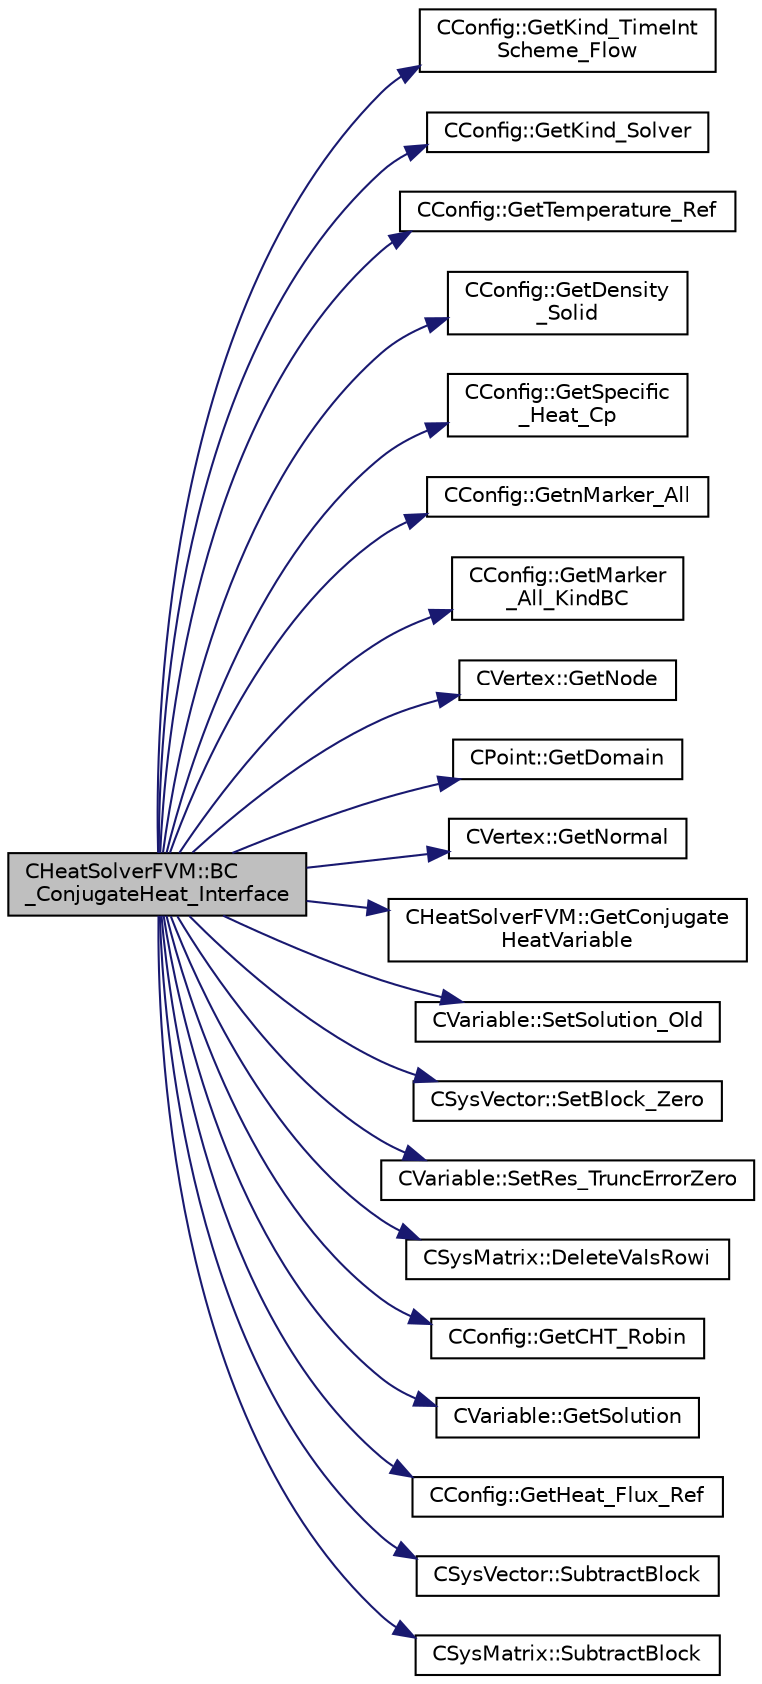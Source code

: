 digraph "CHeatSolverFVM::BC_ConjugateHeat_Interface"
{
  edge [fontname="Helvetica",fontsize="10",labelfontname="Helvetica",labelfontsize="10"];
  node [fontname="Helvetica",fontsize="10",shape=record];
  rankdir="LR";
  Node101 [label="CHeatSolverFVM::BC\l_ConjugateHeat_Interface",height=0.2,width=0.4,color="black", fillcolor="grey75", style="filled", fontcolor="black"];
  Node101 -> Node102 [color="midnightblue",fontsize="10",style="solid",fontname="Helvetica"];
  Node102 [label="CConfig::GetKind_TimeInt\lScheme_Flow",height=0.2,width=0.4,color="black", fillcolor="white", style="filled",URL="$class_c_config.html#a20e5fd7b43cfd2bf2bcf5137f12bc635",tooltip="Get the kind of integration scheme (explicit or implicit) for the flow equations. ..."];
  Node101 -> Node103 [color="midnightblue",fontsize="10",style="solid",fontname="Helvetica"];
  Node103 [label="CConfig::GetKind_Solver",height=0.2,width=0.4,color="black", fillcolor="white", style="filled",URL="$class_c_config.html#a0e2628fc803f14ec6179427ee02e8655",tooltip="Governing equations of the flow (it can be different from the run time equation). ..."];
  Node101 -> Node104 [color="midnightblue",fontsize="10",style="solid",fontname="Helvetica"];
  Node104 [label="CConfig::GetTemperature_Ref",height=0.2,width=0.4,color="black", fillcolor="white", style="filled",URL="$class_c_config.html#a8ec4a0951d9a432dadffad665a9892b3",tooltip="Get the value of the reference temperature for non-dimensionalization. "];
  Node101 -> Node105 [color="midnightblue",fontsize="10",style="solid",fontname="Helvetica"];
  Node105 [label="CConfig::GetDensity\l_Solid",height=0.2,width=0.4,color="black", fillcolor="white", style="filled",URL="$class_c_config.html#abdcc61f1a8497480834447acc74cb897",tooltip="Get the value of the solid density. "];
  Node101 -> Node106 [color="midnightblue",fontsize="10",style="solid",fontname="Helvetica"];
  Node106 [label="CConfig::GetSpecific\l_Heat_Cp",height=0.2,width=0.4,color="black", fillcolor="white", style="filled",URL="$class_c_config.html#a712ecbd9da6efeaccd98680b56c098d9",tooltip="Get the value of specific heat at constant pressure. "];
  Node101 -> Node107 [color="midnightblue",fontsize="10",style="solid",fontname="Helvetica"];
  Node107 [label="CConfig::GetnMarker_All",height=0.2,width=0.4,color="black", fillcolor="white", style="filled",URL="$class_c_config.html#a300c4884edfc0c2acf395036439004f4",tooltip="Get the total number of boundary markers including send/receive domains. "];
  Node101 -> Node108 [color="midnightblue",fontsize="10",style="solid",fontname="Helvetica"];
  Node108 [label="CConfig::GetMarker\l_All_KindBC",height=0.2,width=0.4,color="black", fillcolor="white", style="filled",URL="$class_c_config.html#a57d43acc1457d2d27095ce006218862e",tooltip="Get the kind of boundary for each marker. "];
  Node101 -> Node109 [color="midnightblue",fontsize="10",style="solid",fontname="Helvetica"];
  Node109 [label="CVertex::GetNode",height=0.2,width=0.4,color="black", fillcolor="white", style="filled",URL="$class_c_vertex.html#a95c513bf927464157ed96b6c79779a1f",tooltip="Get the node of the vertex. "];
  Node101 -> Node110 [color="midnightblue",fontsize="10",style="solid",fontname="Helvetica"];
  Node110 [label="CPoint::GetDomain",height=0.2,width=0.4,color="black", fillcolor="white", style="filled",URL="$class_c_point.html#a1d7e22a60d4cfef356af1cba2bab3e55",tooltip="For parallel computation, its indicates if a point must be computed or not. "];
  Node101 -> Node111 [color="midnightblue",fontsize="10",style="solid",fontname="Helvetica"];
  Node111 [label="CVertex::GetNormal",height=0.2,width=0.4,color="black", fillcolor="white", style="filled",URL="$class_c_vertex.html#a0d289163c6f3384822fcb9ae86fc1c39",tooltip="Copy the the normal vector of a face. "];
  Node101 -> Node112 [color="midnightblue",fontsize="10",style="solid",fontname="Helvetica"];
  Node112 [label="CHeatSolverFVM::GetConjugate\lHeatVariable",height=0.2,width=0.4,color="black", fillcolor="white", style="filled",URL="$class_c_heat_solver_f_v_m.html#ad7266c9d7bcc016a3465b3cfc9a66275",tooltip="Set the conjugate heat variables. "];
  Node101 -> Node113 [color="midnightblue",fontsize="10",style="solid",fontname="Helvetica"];
  Node113 [label="CVariable::SetSolution_Old",height=0.2,width=0.4,color="black", fillcolor="white", style="filled",URL="$class_c_variable.html#a6ee4d8d450971204cc054a33d6473732",tooltip="Set the value of the old solution. "];
  Node101 -> Node114 [color="midnightblue",fontsize="10",style="solid",fontname="Helvetica"];
  Node114 [label="CSysVector::SetBlock_Zero",height=0.2,width=0.4,color="black", fillcolor="white", style="filled",URL="$class_c_sys_vector.html#a9dedcec16bd6d95575de5b99e7a07e78",tooltip="Set the residual to zero. "];
  Node101 -> Node115 [color="midnightblue",fontsize="10",style="solid",fontname="Helvetica"];
  Node115 [label="CVariable::SetRes_TruncErrorZero",height=0.2,width=0.4,color="black", fillcolor="white", style="filled",URL="$class_c_variable.html#ac78097c62e9266762a797187b9359133",tooltip="Set the truncation error to zero. "];
  Node101 -> Node116 [color="midnightblue",fontsize="10",style="solid",fontname="Helvetica"];
  Node116 [label="CSysMatrix::DeleteValsRowi",height=0.2,width=0.4,color="black", fillcolor="white", style="filled",URL="$class_c_sys_matrix.html#a9473b0224c9b9a2749571db0bbd22a70",tooltip="Deletes the values of the row i of the sparse matrix. "];
  Node101 -> Node117 [color="midnightblue",fontsize="10",style="solid",fontname="Helvetica"];
  Node117 [label="CConfig::GetCHT_Robin",height=0.2,width=0.4,color="black", fillcolor="white", style="filled",URL="$class_c_config.html#a274c136af7bf2cd4b7a46fbf46c65836",tooltip="Get the boundary condition method for CHT. "];
  Node101 -> Node118 [color="midnightblue",fontsize="10",style="solid",fontname="Helvetica"];
  Node118 [label="CVariable::GetSolution",height=0.2,width=0.4,color="black", fillcolor="white", style="filled",URL="$class_c_variable.html#a261483e39c23c1de7cb9aea7e917c121",tooltip="Get the solution. "];
  Node101 -> Node119 [color="midnightblue",fontsize="10",style="solid",fontname="Helvetica"];
  Node119 [label="CConfig::GetHeat_Flux_Ref",height=0.2,width=0.4,color="black", fillcolor="white", style="filled",URL="$class_c_config.html#ab15b7c9cc25b9bbb52b08dbbf319f26e",tooltip="Get the reference value for the heat flux. "];
  Node101 -> Node120 [color="midnightblue",fontsize="10",style="solid",fontname="Helvetica"];
  Node120 [label="CSysVector::SubtractBlock",height=0.2,width=0.4,color="black", fillcolor="white", style="filled",URL="$class_c_sys_vector.html#a732b302ca148d38b442bfe7e096a81be",tooltip="Subtract val_residual to the residual. "];
  Node101 -> Node121 [color="midnightblue",fontsize="10",style="solid",fontname="Helvetica"];
  Node121 [label="CSysMatrix::SubtractBlock",height=0.2,width=0.4,color="black", fillcolor="white", style="filled",URL="$class_c_sys_matrix.html#af913d33707e948c30fff5a62773ef5c6",tooltip="Subtracts the specified block to the sparse matrix. "];
}
